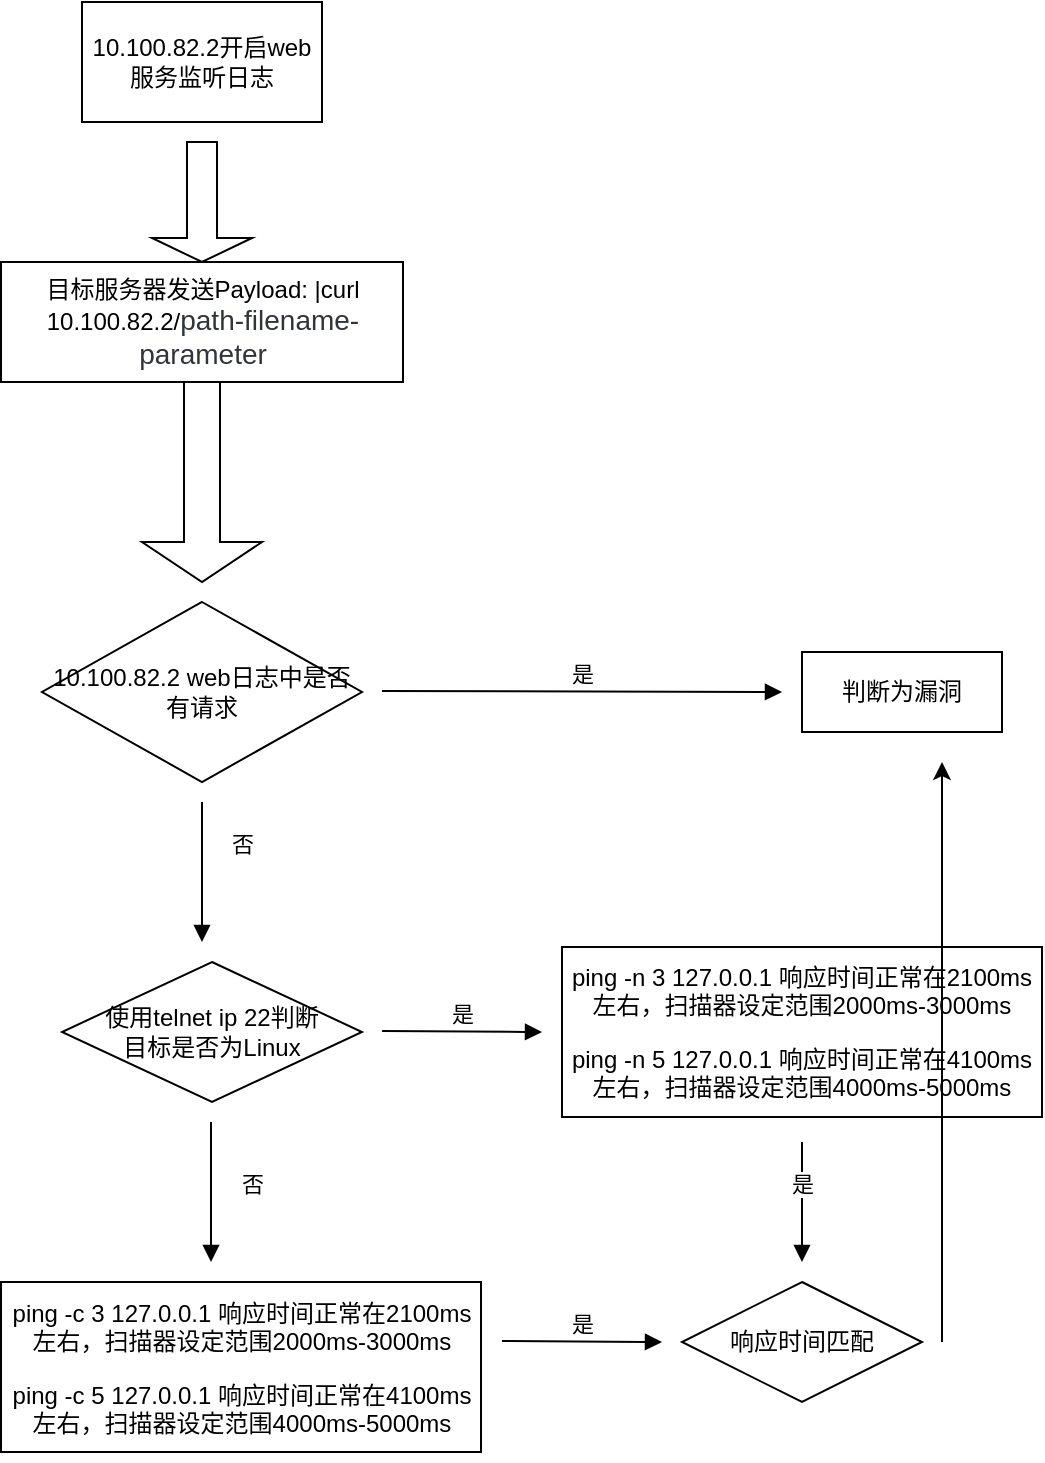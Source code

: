 <mxfile version="20.0.3" type="github"><diagram id="12Oqus0IpuxQKg7HxKhs" name="Page-1"><mxGraphModel dx="1550" dy="835" grid="1" gridSize="10" guides="1" tooltips="1" connect="1" arrows="1" fold="1" page="1" pageScale="1" pageWidth="827" pageHeight="1169" math="0" shadow="0"><root><mxCell id="0"/><mxCell id="1" parent="0"/><mxCell id="X0fP4fOvz_D7ca7Xb236-1" value="&lt;p class=&quot;MsoNormal&quot;&gt;&lt;span lang=&quot;EN-US&quot;&gt;10.100.82.2&lt;/span&gt;&lt;span style=&quot;font-family:宋体;mso-ascii-font-family:Cambria;mso-ascii-theme-font:minor-latin;&lt;br/&gt;mso-fareast-font-family:宋体;mso-fareast-theme-font:minor-fareast;mso-hansi-font-family:&lt;br/&gt;Cambria;mso-hansi-theme-font:minor-latin;mso-fareast-language:ZH-CN&quot;&gt;开启&lt;/span&gt;&lt;span lang=&quot;EN-US&quot;&gt;web&lt;/span&gt;&lt;span style=&quot;font-family:&lt;br/&gt;宋体;mso-ascii-font-family:Cambria;mso-ascii-theme-font:minor-latin;mso-fareast-font-family:&lt;br/&gt;宋体;mso-fareast-theme-font:minor-fareast;mso-hansi-font-family:Cambria;&lt;br/&gt;mso-hansi-theme-font:minor-latin;mso-fareast-language:ZH-CN&quot;&gt;服务监听日志&lt;/span&gt;&lt;span lang=&quot;EN-US&quot;&gt;&lt;/span&gt;&lt;/p&gt;" style="rounded=0;whiteSpace=wrap;html=1;" vertex="1" parent="1"><mxGeometry x="240" y="40" width="120" height="60" as="geometry"/></mxCell><mxCell id="X0fP4fOvz_D7ca7Xb236-3" value="&lt;p class=&quot;MsoNormal&quot;&gt;&lt;span style=&quot;font-family:宋体;mso-ascii-font-family:Cambria;&lt;br/&gt;mso-ascii-theme-font:minor-latin;mso-fareast-font-family:宋体;mso-fareast-theme-font:&lt;br/&gt;minor-fareast;mso-hansi-font-family:Cambria;mso-hansi-theme-font:minor-latin;&lt;br/&gt;mso-fareast-language:ZH-CN&quot;&gt;目标服务器&lt;/span&gt;&lt;span style=&quot;font-family:&lt;br/&gt;宋体;mso-ascii-font-family:Cambria;mso-ascii-theme-font:minor-latin;mso-fareast-font-family:&lt;br/&gt;宋体;mso-fareast-theme-font:minor-fareast;mso-hansi-font-family:Cambria;&lt;br/&gt;mso-hansi-theme-font:minor-latin&quot; lang=&quot;EN-US&quot;&gt;发送&lt;/span&gt;&lt;span lang=&quot;EN-US&quot;&gt;Payload&lt;/span&gt;&lt;span lang=&quot;EN-US&quot;&gt;:&lt;/span&gt;&lt;span lang=&quot;EN-US&quot;&gt; |curl&lt;br/&gt;10.100.82.2/&lt;/span&gt;&lt;span style=&quot;font-size:10.5pt;font-family:&amp;quot;微软雅黑&amp;quot;,sans-serif;&lt;br/&gt;mso-bidi-font-family:宋体;color:#31353B;mso-fareast-language:ZH-CN&quot; lang=&quot;EN-US&quot;&gt;path-filename-parameter&lt;/span&gt;&lt;span lang=&quot;EN-US&quot;&gt;&lt;/span&gt;&lt;/p&gt;" style="rounded=0;whiteSpace=wrap;html=1;" vertex="1" parent="1"><mxGeometry x="199.5" y="170" width="201" height="60" as="geometry"/></mxCell><mxCell id="X0fP4fOvz_D7ca7Xb236-4" value="&lt;p class=&quot;MsoNormal&quot;&gt;&lt;span style=&quot;font-size:9.0pt;mso-fareast-language:&lt;br/&gt;ZH-CN&quot; lang=&quot;EN-US&quot;&gt;10.100.82.2 web&lt;/span&gt;&lt;span style=&quot;font-size:9.0pt;font-family:宋体;&lt;br/&gt;mso-ascii-font-family:Cambria;mso-ascii-theme-font:minor-latin;mso-fareast-font-family:&lt;br/&gt;宋体;mso-fareast-theme-font:minor-fareast;mso-hansi-font-family:Cambria;&lt;br/&gt;mso-hansi-theme-font:minor-latin;mso-fareast-language:ZH-CN&quot;&gt;日志中是否有请求&lt;/span&gt;&lt;span style=&quot;font-size:9.0pt;mso-fareast-language:ZH-CN&quot; lang=&quot;EN-US&quot;&gt;&lt;/span&gt;&lt;/p&gt;" style="rhombus;whiteSpace=wrap;html=1;" vertex="1" parent="1"><mxGeometry x="220" y="340" width="160" height="90" as="geometry"/></mxCell><mxCell id="X0fP4fOvz_D7ca7Xb236-8" value="" style="shape=singleArrow;direction=south;whiteSpace=wrap;html=1;" vertex="1" parent="1"><mxGeometry x="270" y="230" width="60" height="100" as="geometry"/></mxCell><mxCell id="X0fP4fOvz_D7ca7Xb236-10" value="" style="shape=singleArrow;direction=south;whiteSpace=wrap;html=1;" vertex="1" parent="1"><mxGeometry x="275" y="110" width="50" height="60" as="geometry"/></mxCell><mxCell id="X0fP4fOvz_D7ca7Xb236-11" value="是" style="html=1;verticalAlign=bottom;endArrow=block;rounded=0;" edge="1" parent="1"><mxGeometry width="80" relative="1" as="geometry"><mxPoint x="390" y="384.5" as="sourcePoint"/><mxPoint x="590" y="385" as="targetPoint"/></mxGeometry></mxCell><mxCell id="X0fP4fOvz_D7ca7Xb236-12" value="否" style="html=1;verticalAlign=bottom;endArrow=block;rounded=0;" edge="1" parent="1"><mxGeometry x="-0.143" y="20" width="80" relative="1" as="geometry"><mxPoint x="300" y="440" as="sourcePoint"/><mxPoint x="300" y="510" as="targetPoint"/><mxPoint as="offset"/></mxGeometry></mxCell><mxCell id="X0fP4fOvz_D7ca7Xb236-13" value="使用telnet ip 22判断&lt;br&gt;目标是否为Linux" style="shape=rhombus;perimeter=rhombusPerimeter;whiteSpace=wrap;html=1;align=center;" vertex="1" parent="1"><mxGeometry x="230" y="520" width="150" height="70" as="geometry"/></mxCell><mxCell id="X0fP4fOvz_D7ca7Xb236-14" value="是" style="html=1;verticalAlign=bottom;endArrow=block;rounded=0;" edge="1" parent="1"><mxGeometry width="80" relative="1" as="geometry"><mxPoint x="390" y="554.5" as="sourcePoint"/><mxPoint x="470" y="555" as="targetPoint"/></mxGeometry></mxCell><mxCell id="X0fP4fOvz_D7ca7Xb236-15" value="否" style="html=1;verticalAlign=bottom;endArrow=block;rounded=0;" edge="1" parent="1"><mxGeometry x="0.143" y="20" width="80" relative="1" as="geometry"><mxPoint x="304.5" y="600" as="sourcePoint"/><mxPoint x="304.5" y="670" as="targetPoint"/><mxPoint as="offset"/></mxGeometry></mxCell><mxCell id="X0fP4fOvz_D7ca7Xb236-16" value="判断为漏洞" style="whiteSpace=wrap;html=1;align=center;" vertex="1" parent="1"><mxGeometry x="600" y="365" width="100" height="40" as="geometry"/></mxCell><mxCell id="X0fP4fOvz_D7ca7Xb236-17" value="&lt;p class=&quot;MsoNormal&quot;&gt;ping -n 3 127.0.0.1 响应时间正常在2100ms左右，扫描器设定范围2000ms-3000ms&lt;/p&gt;&lt;p class=&quot;MsoNormal&quot;&gt;ping -n 5 127.0.0.1 响应时间正常在4100ms左右，扫描器设定范围4000ms-5000ms&lt;/p&gt;" style="whiteSpace=wrap;html=1;align=center;" vertex="1" parent="1"><mxGeometry x="480" y="512.5" width="240" height="85" as="geometry"/></mxCell><mxCell id="X0fP4fOvz_D7ca7Xb236-19" value="&lt;p class=&quot;MsoNormal&quot;&gt;ping -c 3 127.0.0.1 响应时间正常在2100ms左右，扫描器设定范围2000ms-3000ms&lt;/p&gt;&lt;p class=&quot;MsoNormal&quot;&gt;ping -c 5 127.0.0.1 响应时间正常在4100ms左右，扫描器设定范围4000ms-5000ms&lt;/p&gt;" style="whiteSpace=wrap;html=1;align=center;" vertex="1" parent="1"><mxGeometry x="199.5" y="680" width="240" height="85" as="geometry"/></mxCell><mxCell id="X0fP4fOvz_D7ca7Xb236-20" value="响应时间匹配" style="shape=rhombus;perimeter=rhombusPerimeter;whiteSpace=wrap;html=1;align=center;" vertex="1" parent="1"><mxGeometry x="540" y="680" width="120" height="60" as="geometry"/></mxCell><mxCell id="X0fP4fOvz_D7ca7Xb236-21" value="是" style="html=1;verticalAlign=bottom;endArrow=block;rounded=0;" edge="1" parent="1"><mxGeometry width="80" relative="1" as="geometry"><mxPoint x="450" y="709.5" as="sourcePoint"/><mxPoint x="530" y="710" as="targetPoint"/></mxGeometry></mxCell><mxCell id="X0fP4fOvz_D7ca7Xb236-23" value="是" style="html=1;verticalAlign=bottom;endArrow=block;rounded=0;" edge="1" parent="1"><mxGeometry width="80" relative="1" as="geometry"><mxPoint x="600" y="610" as="sourcePoint"/><mxPoint x="600" y="670" as="targetPoint"/></mxGeometry></mxCell><mxCell id="X0fP4fOvz_D7ca7Xb236-24" value="" style="endArrow=classic;html=1;rounded=0;" edge="1" parent="1"><mxGeometry width="50" height="50" relative="1" as="geometry"><mxPoint x="670" y="710" as="sourcePoint"/><mxPoint x="670" y="420" as="targetPoint"/></mxGeometry></mxCell></root></mxGraphModel></diagram></mxfile>